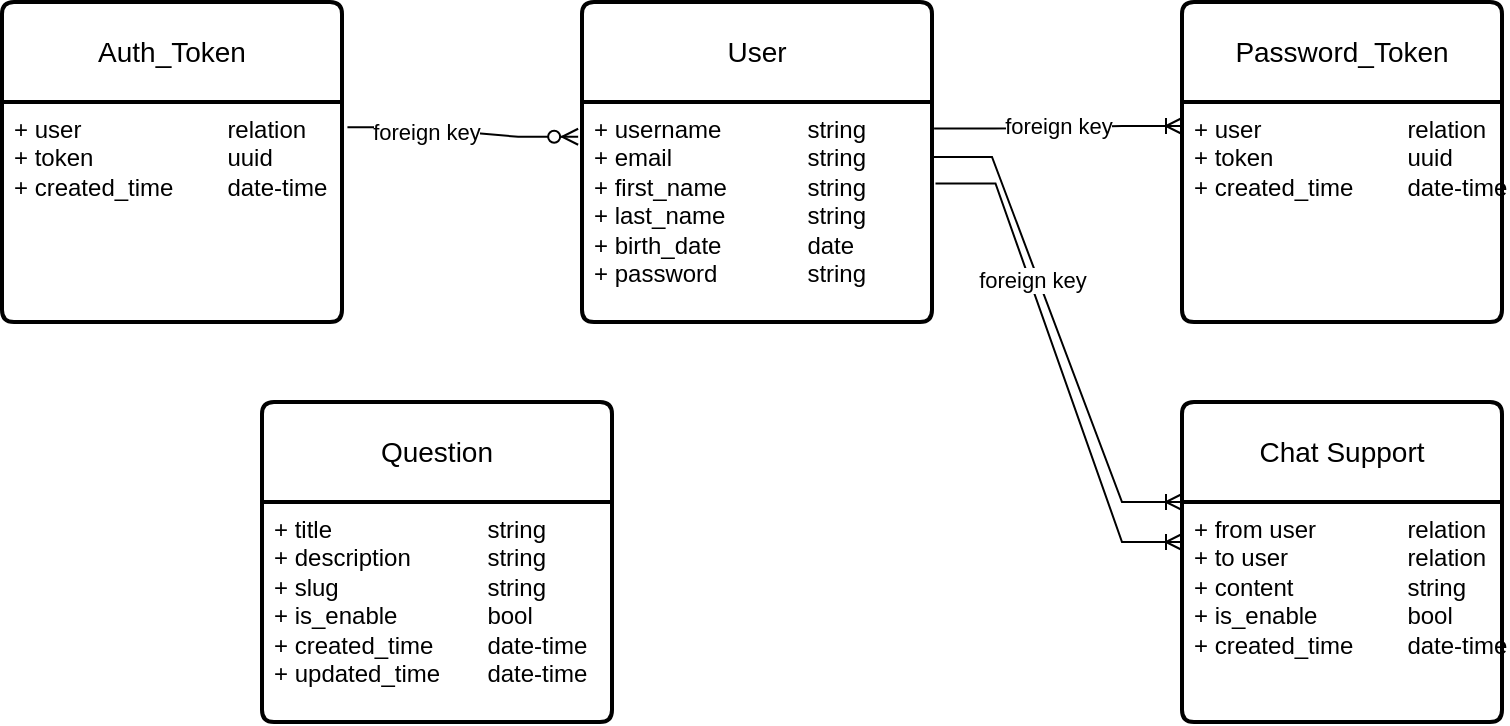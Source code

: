 <mxfile version="24.7.5">
  <diagram name="Page-1" id="1ylpdGmfsIllCVce_1Yp">
    <mxGraphModel dx="794" dy="511" grid="1" gridSize="10" guides="1" tooltips="1" connect="1" arrows="1" fold="1" page="1" pageScale="1" pageWidth="850" pageHeight="1100" math="0" shadow="0">
      <root>
        <mxCell id="0" />
        <mxCell id="1" parent="0" />
        <mxCell id="B7NB6QuhNC6Vx1s7jwNE-14" value="User" style="swimlane;childLayout=stackLayout;horizontal=1;startSize=50;horizontalStack=0;rounded=1;fontSize=14;fontStyle=0;strokeWidth=2;resizeParent=0;resizeLast=1;shadow=0;dashed=0;align=center;arcSize=4;whiteSpace=wrap;html=1;" parent="1" vertex="1">
          <mxGeometry x="320" y="40" width="175" height="160" as="geometry" />
        </mxCell>
        <mxCell id="B7NB6QuhNC6Vx1s7jwNE-15" value="+ username&lt;span style=&quot;white-space: pre;&quot;&gt;&#x9;&lt;/span&gt;&lt;span style=&quot;white-space: pre;&quot;&gt;&#x9;&lt;/span&gt;string&lt;br&gt;+ email&lt;span style=&quot;white-space: pre;&quot;&gt;&#x9;&lt;/span&gt;&lt;span style=&quot;white-space: pre;&quot;&gt;&#x9;&lt;/span&gt;&lt;span style=&quot;white-space: pre;&quot;&gt;&#x9;&lt;/span&gt;string&lt;br&gt;+ first_name&lt;span style=&quot;white-space: pre;&quot;&gt;&#x9;&lt;/span&gt;&lt;span style=&quot;white-space: pre;&quot;&gt;&#x9;&lt;/span&gt;string&lt;div&gt;+ last_name&lt;span style=&quot;white-space: pre;&quot;&gt;&#x9;&lt;/span&gt;&lt;span style=&quot;white-space: pre;&quot;&gt;&#x9;&lt;/span&gt;string&lt;/div&gt;&lt;div&gt;+ birth_date&lt;span style=&quot;white-space: pre;&quot;&gt;&#x9;&lt;/span&gt;&lt;span style=&quot;white-space: pre;&quot;&gt;&#x9;&lt;/span&gt;date&lt;/div&gt;&lt;div&gt;+ password&lt;span style=&quot;white-space: pre;&quot;&gt;&#x9;&lt;/span&gt;&lt;span style=&quot;white-space: pre;&quot;&gt;&#x9;&lt;/span&gt;string&lt;/div&gt;" style="align=left;strokeColor=none;fillColor=none;spacingLeft=4;fontSize=12;verticalAlign=top;resizable=0;rotatable=0;part=1;html=1;" parent="B7NB6QuhNC6Vx1s7jwNE-14" vertex="1">
          <mxGeometry y="50" width="175" height="110" as="geometry" />
        </mxCell>
        <mxCell id="B7NB6QuhNC6Vx1s7jwNE-17" value="Auth_Token" style="swimlane;childLayout=stackLayout;horizontal=1;startSize=50;horizontalStack=0;rounded=1;fontSize=14;fontStyle=0;strokeWidth=2;resizeParent=0;resizeLast=1;shadow=0;dashed=0;align=center;arcSize=4;whiteSpace=wrap;html=1;" parent="1" vertex="1">
          <mxGeometry x="30" y="40" width="170" height="160" as="geometry" />
        </mxCell>
        <mxCell id="B7NB6QuhNC6Vx1s7jwNE-18" value="+ user&lt;span style=&quot;white-space: pre;&quot;&gt;&#x9;&lt;/span&gt;&lt;span style=&quot;white-space: pre;&quot;&gt;&#x9;&lt;/span&gt;&lt;span style=&quot;white-space: pre;&quot;&gt;&#x9;&lt;/span&gt;relation&lt;br&gt;+ token&lt;span style=&quot;white-space: pre;&quot;&gt;&#x9;&lt;/span&gt;&lt;span style=&quot;white-space: pre;&quot;&gt;&#x9;&lt;/span&gt;&lt;span style=&quot;white-space: pre;&quot;&gt;&#x9;&lt;/span&gt;uuid&lt;br&gt;+ created_time&lt;span style=&quot;white-space: pre;&quot;&gt;&#x9;&lt;/span&gt;date-time" style="align=left;strokeColor=none;fillColor=none;spacingLeft=4;fontSize=12;verticalAlign=top;resizable=0;rotatable=0;part=1;html=1;" parent="B7NB6QuhNC6Vx1s7jwNE-17" vertex="1">
          <mxGeometry y="50" width="170" height="110" as="geometry" />
        </mxCell>
        <mxCell id="B7NB6QuhNC6Vx1s7jwNE-19" value="Password_Token" style="swimlane;childLayout=stackLayout;horizontal=1;startSize=50;horizontalStack=0;rounded=1;fontSize=14;fontStyle=0;strokeWidth=2;resizeParent=0;resizeLast=1;shadow=0;dashed=0;align=center;arcSize=4;whiteSpace=wrap;html=1;" parent="1" vertex="1">
          <mxGeometry x="620" y="40" width="160" height="160" as="geometry" />
        </mxCell>
        <mxCell id="B7NB6QuhNC6Vx1s7jwNE-20" value="+ user&lt;span style=&quot;white-space: pre;&quot;&gt;&#x9;&lt;/span&gt;&lt;span style=&quot;white-space: pre;&quot;&gt;&#x9;&lt;/span&gt;&lt;span style=&quot;white-space: pre;&quot;&gt;&#x9;&lt;/span&gt;relation&lt;br&gt;+ token&lt;span style=&quot;white-space: pre;&quot;&gt;&#x9;&lt;/span&gt;&lt;span style=&quot;white-space: pre;&quot;&gt;&#x9;&lt;/span&gt;&lt;span style=&quot;white-space: pre;&quot;&gt;&#x9;&lt;/span&gt;uuid&lt;br&gt;+ created_time&lt;span style=&quot;white-space: pre;&quot;&gt;&#x9;&lt;/span&gt;date-time" style="align=left;strokeColor=none;fillColor=none;spacingLeft=4;fontSize=12;verticalAlign=top;resizable=0;rotatable=0;part=1;html=1;" parent="B7NB6QuhNC6Vx1s7jwNE-19" vertex="1">
          <mxGeometry y="50" width="160" height="110" as="geometry" />
        </mxCell>
        <mxCell id="B7NB6QuhNC6Vx1s7jwNE-21" value="Question" style="swimlane;childLayout=stackLayout;horizontal=1;startSize=50;horizontalStack=0;rounded=1;fontSize=14;fontStyle=0;strokeWidth=2;resizeParent=0;resizeLast=1;shadow=0;dashed=0;align=center;arcSize=4;whiteSpace=wrap;html=1;" parent="1" vertex="1">
          <mxGeometry x="160" y="240" width="175" height="160" as="geometry" />
        </mxCell>
        <mxCell id="B7NB6QuhNC6Vx1s7jwNE-22" value="+ title&lt;span style=&quot;white-space: pre;&quot;&gt;&#x9;&lt;/span&gt;&lt;span style=&quot;white-space: pre;&quot;&gt;&#x9;&lt;/span&gt;&lt;span style=&quot;white-space: pre;&quot;&gt;&#x9;&lt;/span&gt;string&lt;br&gt;+ description&lt;span style=&quot;white-space: pre;&quot;&gt;&#x9;&lt;/span&gt;&lt;span style=&quot;white-space: pre;&quot;&gt;&#x9;&lt;/span&gt;string&lt;br&gt;+ slug&lt;span style=&quot;white-space: pre;&quot;&gt;&#x9;&lt;/span&gt;&lt;span style=&quot;white-space: pre;&quot;&gt;&#x9;&lt;/span&gt;&lt;span style=&quot;white-space: pre;&quot;&gt;&#x9;&lt;/span&gt;string&lt;div&gt;+ is_enable&lt;span style=&quot;white-space: pre;&quot;&gt;&#x9;&lt;/span&gt;&lt;span style=&quot;white-space: pre;&quot;&gt;&#x9;&lt;/span&gt;bool&lt;/div&gt;&lt;div&gt;+ created_time&lt;span style=&quot;white-space: pre;&quot;&gt;&#x9;&lt;/span&gt;date-time&lt;/div&gt;&lt;div&gt;+ updated_time&lt;span style=&quot;white-space: pre;&quot;&gt;&#x9;&lt;/span&gt;date-time&lt;/div&gt;" style="align=left;strokeColor=none;fillColor=none;spacingLeft=4;fontSize=12;verticalAlign=top;resizable=0;rotatable=0;part=1;html=1;" parent="B7NB6QuhNC6Vx1s7jwNE-21" vertex="1">
          <mxGeometry y="50" width="175" height="110" as="geometry" />
        </mxCell>
        <mxCell id="B7NB6QuhNC6Vx1s7jwNE-25" value="Chat Support" style="swimlane;childLayout=stackLayout;horizontal=1;startSize=50;horizontalStack=0;rounded=1;fontSize=14;fontStyle=0;strokeWidth=2;resizeParent=0;resizeLast=1;shadow=0;dashed=0;align=center;arcSize=4;whiteSpace=wrap;html=1;" parent="1" vertex="1">
          <mxGeometry x="620" y="240" width="160" height="160" as="geometry" />
        </mxCell>
        <mxCell id="B7NB6QuhNC6Vx1s7jwNE-26" value="+ from user&lt;span style=&quot;white-space: pre;&quot;&gt;&#x9;&lt;span style=&quot;white-space: pre;&quot;&gt;&#x9;&lt;/span&gt;relat&lt;/span&gt;ion&lt;br&gt;+ to user&lt;span style=&quot;white-space: pre;&quot;&gt;&#x9;&lt;/span&gt;&lt;span style=&quot;white-space: pre;&quot;&gt;&#x9;&lt;/span&gt;&lt;span style=&quot;white-space: pre;&quot;&gt;&#x9;&lt;/span&gt;relation&lt;br&gt;+ content&lt;span style=&quot;white-space: pre;&quot;&gt;&#x9;&lt;/span&gt;&lt;span style=&quot;white-space: pre;&quot;&gt;&#x9;&lt;/span&gt;&lt;span style=&quot;white-space: pre;&quot;&gt;&#x9;&lt;/span&gt;string&lt;div&gt;+ is_enable&lt;span style=&quot;white-space: pre;&quot;&gt;&#x9;&lt;/span&gt;&lt;span style=&quot;white-space: pre;&quot;&gt;&#x9;&lt;/span&gt;bool&lt;/div&gt;&lt;div&gt;+ created_time&lt;span style=&quot;white-space: pre;&quot;&gt;&#x9;&lt;/span&gt;date-time&lt;/div&gt;" style="align=left;strokeColor=none;fillColor=none;spacingLeft=4;fontSize=12;verticalAlign=top;resizable=0;rotatable=0;part=1;html=1;" parent="B7NB6QuhNC6Vx1s7jwNE-25" vertex="1">
          <mxGeometry y="50" width="160" height="110" as="geometry" />
        </mxCell>
        <mxCell id="B7NB6QuhNC6Vx1s7jwNE-27" value="" style="edgeStyle=entityRelationEdgeStyle;fontSize=12;html=1;endArrow=ERzeroToMany;endFill=1;rounded=0;exitX=1.016;exitY=0.115;exitDx=0;exitDy=0;exitPerimeter=0;entryX=-0.011;entryY=0.158;entryDx=0;entryDy=0;entryPerimeter=0;" parent="1" source="B7NB6QuhNC6Vx1s7jwNE-18" target="B7NB6QuhNC6Vx1s7jwNE-15" edge="1">
          <mxGeometry width="100" height="100" relative="1" as="geometry">
            <mxPoint x="360" y="290" as="sourcePoint" />
            <mxPoint x="460" y="190" as="targetPoint" />
          </mxGeometry>
        </mxCell>
        <mxCell id="B7NB6QuhNC6Vx1s7jwNE-32" value="foreign key" style="edgeLabel;html=1;align=center;verticalAlign=middle;resizable=0;points=[];" parent="B7NB6QuhNC6Vx1s7jwNE-27" vertex="1" connectable="0">
          <mxGeometry x="-0.325" y="-1" relative="1" as="geometry">
            <mxPoint as="offset" />
          </mxGeometry>
        </mxCell>
        <mxCell id="B7NB6QuhNC6Vx1s7jwNE-28" value="" style="edgeStyle=entityRelationEdgeStyle;fontSize=12;html=1;endArrow=ERoneToMany;rounded=0;exitX=1.006;exitY=0.121;exitDx=0;exitDy=0;exitPerimeter=0;" parent="1" source="B7NB6QuhNC6Vx1s7jwNE-15" edge="1">
          <mxGeometry width="100" height="100" relative="1" as="geometry">
            <mxPoint x="360" y="290" as="sourcePoint" />
            <mxPoint x="620" y="102" as="targetPoint" />
          </mxGeometry>
        </mxCell>
        <mxCell id="B7NB6QuhNC6Vx1s7jwNE-33" value="foreign key" style="edgeLabel;html=1;align=center;verticalAlign=middle;resizable=0;points=[];" parent="B7NB6QuhNC6Vx1s7jwNE-28" vertex="1" connectable="0">
          <mxGeometry x="-0.006" y="1" relative="1" as="geometry">
            <mxPoint as="offset" />
          </mxGeometry>
        </mxCell>
        <mxCell id="B7NB6QuhNC6Vx1s7jwNE-29" value="" style="edgeStyle=entityRelationEdgeStyle;fontSize=12;html=1;endArrow=ERoneToMany;rounded=0;entryX=0;entryY=0;entryDx=0;entryDy=0;exitX=1;exitY=0.25;exitDx=0;exitDy=0;" parent="1" source="B7NB6QuhNC6Vx1s7jwNE-15" target="B7NB6QuhNC6Vx1s7jwNE-26" edge="1">
          <mxGeometry width="100" height="100" relative="1" as="geometry">
            <mxPoint x="360" y="290" as="sourcePoint" />
            <mxPoint x="460" y="190" as="targetPoint" />
          </mxGeometry>
        </mxCell>
        <mxCell id="B7NB6QuhNC6Vx1s7jwNE-31" value="" style="edgeStyle=entityRelationEdgeStyle;fontSize=12;html=1;endArrow=ERoneToMany;rounded=0;exitX=1.01;exitY=0.37;exitDx=0;exitDy=0;exitPerimeter=0;" parent="1" source="B7NB6QuhNC6Vx1s7jwNE-15" edge="1">
          <mxGeometry width="100" height="100" relative="1" as="geometry">
            <mxPoint x="360" y="290" as="sourcePoint" />
            <mxPoint x="620" y="310" as="targetPoint" />
          </mxGeometry>
        </mxCell>
        <mxCell id="B7NB6QuhNC6Vx1s7jwNE-35" value="foreign key" style="edgeLabel;html=1;align=center;verticalAlign=middle;resizable=0;points=[];" parent="B7NB6QuhNC6Vx1s7jwNE-31" vertex="1" connectable="0">
          <mxGeometry x="-0.447" y="2" relative="1" as="geometry">
            <mxPoint x="3" y="12" as="offset" />
          </mxGeometry>
        </mxCell>
      </root>
    </mxGraphModel>
  </diagram>
</mxfile>
